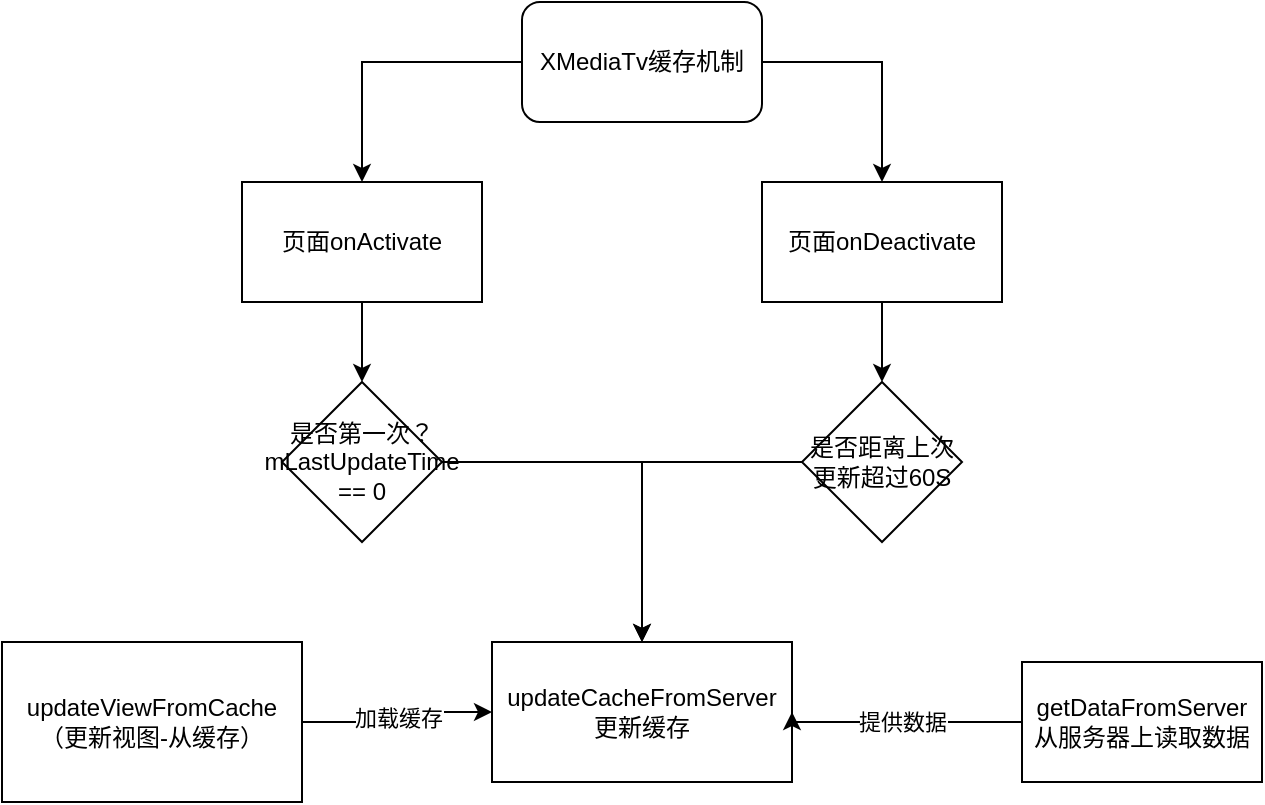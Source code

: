 <mxfile version="12.4.7" type="github">
  <diagram id="xZNrRIc2WOHXO0rWwGNw" name="第 1 页">
    <mxGraphModel dx="1303" dy="767" grid="1" gridSize="10" guides="1" tooltips="1" connect="1" arrows="1" fold="1" page="1" pageScale="1" pageWidth="827" pageHeight="1169" math="0" shadow="0">
      <root>
        <mxCell id="0"/>
        <mxCell id="1" parent="0"/>
        <mxCell id="ay92i4HkIVaXgd9hQ1Op-6" style="edgeStyle=orthogonalEdgeStyle;rounded=0;orthogonalLoop=1;jettySize=auto;html=1;" edge="1" parent="1" source="9KfrOwR9WPEPRYZSD0fy-1" target="9KfrOwR9WPEPRYZSD0fy-11">
          <mxGeometry relative="1" as="geometry"/>
        </mxCell>
        <mxCell id="ay92i4HkIVaXgd9hQ1Op-7" style="edgeStyle=orthogonalEdgeStyle;rounded=0;orthogonalLoop=1;jettySize=auto;html=1;entryX=0.5;entryY=0;entryDx=0;entryDy=0;" edge="1" parent="1" source="9KfrOwR9WPEPRYZSD0fy-1" target="ay92i4HkIVaXgd9hQ1Op-1">
          <mxGeometry relative="1" as="geometry">
            <Array as="points">
              <mxPoint x="500" y="50"/>
            </Array>
          </mxGeometry>
        </mxCell>
        <mxCell id="9KfrOwR9WPEPRYZSD0fy-1" value="XMediaTv缓存机制" style="rounded=1;whiteSpace=wrap;html=1;" parent="1" vertex="1">
          <mxGeometry x="320" y="20" width="120" height="60" as="geometry"/>
        </mxCell>
        <mxCell id="9KfrOwR9WPEPRYZSD0fy-2" value="updateCacheFromServer&lt;br&gt;更新缓存" style="rounded=0;whiteSpace=wrap;html=1;" parent="1" vertex="1">
          <mxGeometry x="305" y="340" width="150" height="70" as="geometry"/>
        </mxCell>
        <mxCell id="9KfrOwR9WPEPRYZSD0fy-6" value="提供数据" style="edgeStyle=orthogonalEdgeStyle;rounded=0;orthogonalLoop=1;jettySize=auto;html=1;entryX=1;entryY=0.5;entryDx=0;entryDy=0;" parent="1" source="9KfrOwR9WPEPRYZSD0fy-4" target="9KfrOwR9WPEPRYZSD0fy-2" edge="1">
          <mxGeometry relative="1" as="geometry">
            <mxPoint x="480" y="375" as="targetPoint"/>
            <Array as="points">
              <mxPoint x="500" y="380"/>
              <mxPoint x="500" y="380"/>
            </Array>
          </mxGeometry>
        </mxCell>
        <mxCell id="9KfrOwR9WPEPRYZSD0fy-4" value="getDataFromServer&lt;br&gt;从服务器上读取数据" style="rounded=0;whiteSpace=wrap;html=1;" parent="1" vertex="1">
          <mxGeometry x="570" y="350" width="120" height="60" as="geometry"/>
        </mxCell>
        <mxCell id="9KfrOwR9WPEPRYZSD0fy-10" value="加载缓存" style="edgeStyle=orthogonalEdgeStyle;rounded=0;orthogonalLoop=1;jettySize=auto;html=1;" parent="1" source="9KfrOwR9WPEPRYZSD0fy-7" target="9KfrOwR9WPEPRYZSD0fy-2" edge="1">
          <mxGeometry relative="1" as="geometry"/>
        </mxCell>
        <mxCell id="9KfrOwR9WPEPRYZSD0fy-7" value="updateViewFromCache&lt;br&gt;（更新视图-从缓存）" style="rounded=0;whiteSpace=wrap;html=1;" parent="1" vertex="1">
          <mxGeometry x="60" y="340" width="150" height="80" as="geometry"/>
        </mxCell>
        <mxCell id="9KfrOwR9WPEPRYZSD0fy-16" value="" style="edgeStyle=orthogonalEdgeStyle;rounded=0;orthogonalLoop=1;jettySize=auto;html=1;" parent="1" source="9KfrOwR9WPEPRYZSD0fy-11" target="9KfrOwR9WPEPRYZSD0fy-15" edge="1">
          <mxGeometry relative="1" as="geometry"/>
        </mxCell>
        <mxCell id="9KfrOwR9WPEPRYZSD0fy-11" value="页面onActivate" style="rounded=0;whiteSpace=wrap;html=1;" parent="1" vertex="1">
          <mxGeometry x="180" y="110" width="120" height="60" as="geometry"/>
        </mxCell>
        <mxCell id="ay92i4HkIVaXgd9hQ1Op-4" style="edgeStyle=orthogonalEdgeStyle;rounded=0;orthogonalLoop=1;jettySize=auto;html=1;entryX=0.5;entryY=0;entryDx=0;entryDy=0;" edge="1" parent="1" source="9KfrOwR9WPEPRYZSD0fy-15" target="9KfrOwR9WPEPRYZSD0fy-2">
          <mxGeometry relative="1" as="geometry"/>
        </mxCell>
        <mxCell id="9KfrOwR9WPEPRYZSD0fy-15" value="是否第一次？&lt;br&gt;mLastUpdateTime == 0" style="rhombus;whiteSpace=wrap;html=1;" parent="1" vertex="1">
          <mxGeometry x="200" y="210" width="80" height="80" as="geometry"/>
        </mxCell>
        <mxCell id="ay92i4HkIVaXgd9hQ1Op-3" value="" style="edgeStyle=orthogonalEdgeStyle;rounded=0;orthogonalLoop=1;jettySize=auto;html=1;" edge="1" parent="1" source="ay92i4HkIVaXgd9hQ1Op-1" target="ay92i4HkIVaXgd9hQ1Op-2">
          <mxGeometry relative="1" as="geometry"/>
        </mxCell>
        <mxCell id="ay92i4HkIVaXgd9hQ1Op-1" value="页面onDeactivate" style="rounded=0;whiteSpace=wrap;html=1;" vertex="1" parent="1">
          <mxGeometry x="440" y="110" width="120" height="60" as="geometry"/>
        </mxCell>
        <mxCell id="ay92i4HkIVaXgd9hQ1Op-5" style="edgeStyle=orthogonalEdgeStyle;rounded=0;orthogonalLoop=1;jettySize=auto;html=1;entryX=0.5;entryY=0;entryDx=0;entryDy=0;" edge="1" parent="1" source="ay92i4HkIVaXgd9hQ1Op-2" target="9KfrOwR9WPEPRYZSD0fy-2">
          <mxGeometry relative="1" as="geometry"/>
        </mxCell>
        <mxCell id="ay92i4HkIVaXgd9hQ1Op-2" value="是否距离上次更新超过60S" style="rhombus;whiteSpace=wrap;html=1;" vertex="1" parent="1">
          <mxGeometry x="460" y="210" width="80" height="80" as="geometry"/>
        </mxCell>
      </root>
    </mxGraphModel>
  </diagram>
</mxfile>
